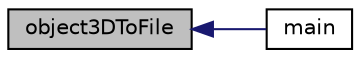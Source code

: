 digraph "object3DToFile"
{
  edge [fontname="Helvetica",fontsize="10",labelfontname="Helvetica",labelfontsize="10"];
  node [fontname="Helvetica",fontsize="10",shape=record];
  rankdir="LR";
  Node13 [label="object3DToFile",height=0.2,width=0.4,color="black", fillcolor="grey75", style="filled", fontcolor="black"];
  Node13 -> Node14 [dir="back",color="midnightblue",fontsize="10",style="solid",fontname="Helvetica"];
  Node14 [label="main",height=0.2,width=0.4,color="black", fillcolor="white", style="filled",URL="$_file_input_2main_8cpp.html#ae66f6b31b5ad750f1fe042a706a4e3d4"];
}
